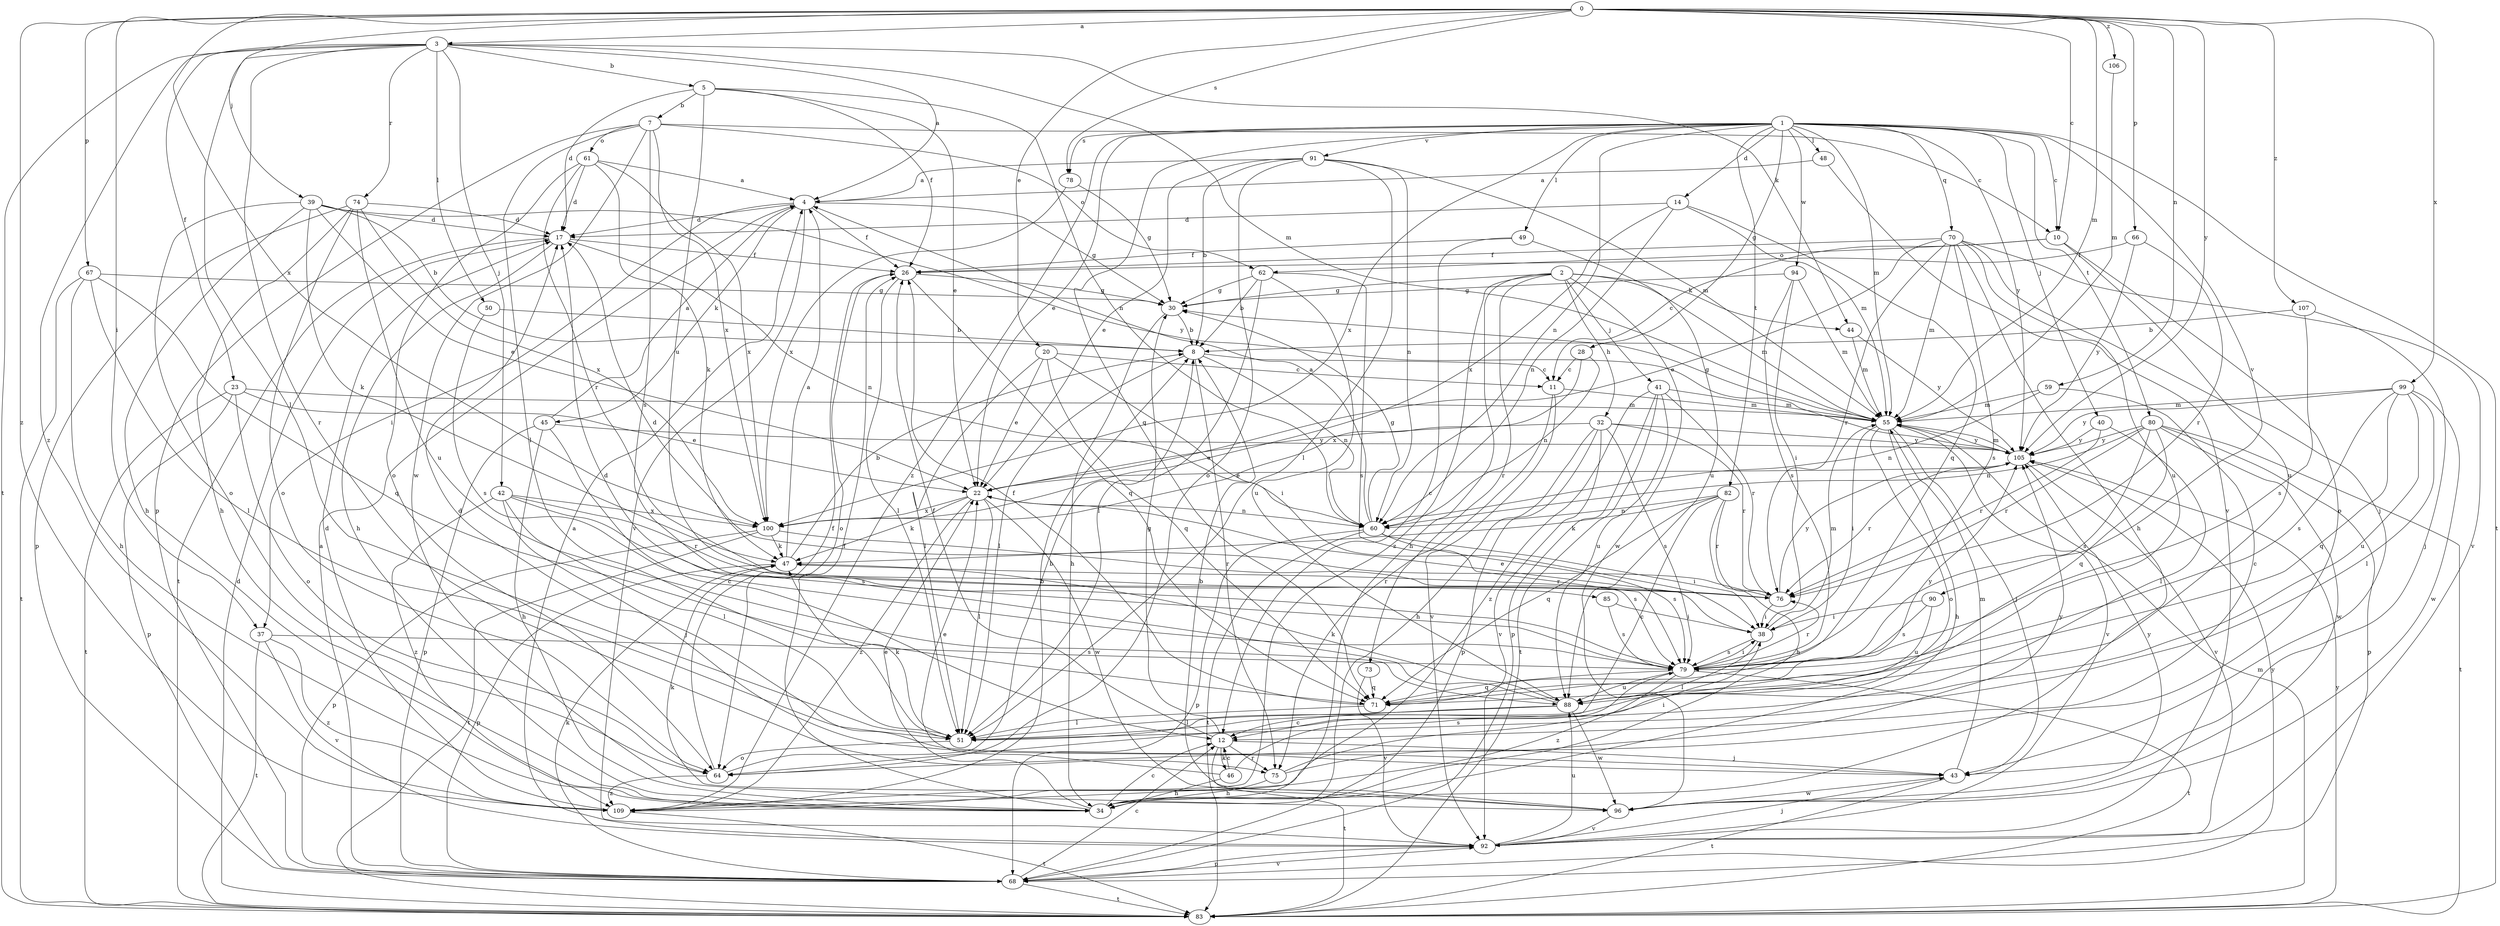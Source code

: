 strict digraph  {
0;
1;
2;
3;
4;
5;
7;
8;
10;
11;
12;
14;
17;
20;
22;
23;
26;
28;
30;
32;
34;
37;
38;
39;
40;
41;
42;
43;
44;
45;
46;
47;
48;
49;
50;
51;
55;
59;
60;
61;
62;
64;
66;
67;
68;
70;
71;
73;
74;
75;
76;
78;
79;
80;
82;
83;
85;
88;
90;
91;
92;
94;
96;
99;
100;
105;
106;
107;
109;
0 -> 3  [label=a];
0 -> 10  [label=c];
0 -> 20  [label=e];
0 -> 37  [label=i];
0 -> 39  [label=j];
0 -> 55  [label=m];
0 -> 59  [label=n];
0 -> 66  [label=p];
0 -> 67  [label=p];
0 -> 78  [label=s];
0 -> 99  [label=x];
0 -> 100  [label=x];
0 -> 105  [label=y];
0 -> 106  [label=z];
0 -> 107  [label=z];
0 -> 109  [label=z];
1 -> 10  [label=c];
1 -> 14  [label=d];
1 -> 22  [label=e];
1 -> 28  [label=g];
1 -> 40  [label=j];
1 -> 48  [label=l];
1 -> 49  [label=l];
1 -> 55  [label=m];
1 -> 60  [label=n];
1 -> 70  [label=q];
1 -> 71  [label=q];
1 -> 78  [label=s];
1 -> 80  [label=t];
1 -> 82  [label=t];
1 -> 83  [label=t];
1 -> 90  [label=v];
1 -> 91  [label=v];
1 -> 94  [label=w];
1 -> 100  [label=x];
1 -> 105  [label=y];
1 -> 109  [label=z];
2 -> 30  [label=g];
2 -> 32  [label=h];
2 -> 34  [label=h];
2 -> 41  [label=j];
2 -> 44  [label=k];
2 -> 55  [label=m];
2 -> 73  [label=r];
2 -> 96  [label=w];
2 -> 109  [label=z];
3 -> 4  [label=a];
3 -> 5  [label=b];
3 -> 23  [label=f];
3 -> 42  [label=j];
3 -> 44  [label=k];
3 -> 50  [label=l];
3 -> 51  [label=l];
3 -> 55  [label=m];
3 -> 74  [label=r];
3 -> 75  [label=r];
3 -> 83  [label=t];
3 -> 109  [label=z];
4 -> 17  [label=d];
4 -> 26  [label=f];
4 -> 30  [label=g];
4 -> 37  [label=i];
4 -> 45  [label=k];
4 -> 92  [label=v];
5 -> 7  [label=b];
5 -> 17  [label=d];
5 -> 22  [label=e];
5 -> 26  [label=f];
5 -> 60  [label=n];
5 -> 85  [label=u];
7 -> 10  [label=c];
7 -> 51  [label=l];
7 -> 61  [label=o];
7 -> 62  [label=o];
7 -> 68  [label=p];
7 -> 79  [label=s];
7 -> 96  [label=w];
7 -> 100  [label=x];
8 -> 11  [label=c];
8 -> 51  [label=l];
8 -> 60  [label=n];
8 -> 75  [label=r];
10 -> 11  [label=c];
10 -> 62  [label=o];
10 -> 64  [label=o];
10 -> 88  [label=u];
11 -> 55  [label=m];
11 -> 75  [label=r];
11 -> 92  [label=v];
12 -> 26  [label=f];
12 -> 30  [label=g];
12 -> 43  [label=j];
12 -> 46  [label=k];
12 -> 75  [label=r];
12 -> 83  [label=t];
14 -> 17  [label=d];
14 -> 55  [label=m];
14 -> 60  [label=n];
14 -> 71  [label=q];
14 -> 100  [label=x];
17 -> 26  [label=f];
17 -> 34  [label=h];
17 -> 60  [label=n];
17 -> 83  [label=t];
20 -> 11  [label=c];
20 -> 22  [label=e];
20 -> 38  [label=i];
20 -> 51  [label=l];
20 -> 71  [label=q];
22 -> 47  [label=k];
22 -> 51  [label=l];
22 -> 60  [label=n];
22 -> 96  [label=w];
22 -> 100  [label=x];
22 -> 109  [label=z];
23 -> 22  [label=e];
23 -> 55  [label=m];
23 -> 64  [label=o];
23 -> 68  [label=p];
23 -> 83  [label=t];
26 -> 30  [label=g];
26 -> 51  [label=l];
26 -> 64  [label=o];
26 -> 71  [label=q];
28 -> 11  [label=c];
28 -> 60  [label=n];
28 -> 100  [label=x];
30 -> 8  [label=b];
30 -> 34  [label=h];
32 -> 22  [label=e];
32 -> 34  [label=h];
32 -> 68  [label=p];
32 -> 76  [label=r];
32 -> 79  [label=s];
32 -> 92  [label=v];
32 -> 105  [label=y];
34 -> 12  [label=c];
34 -> 22  [label=e];
34 -> 26  [label=f];
37 -> 79  [label=s];
37 -> 83  [label=t];
37 -> 92  [label=v];
37 -> 109  [label=z];
38 -> 22  [label=e];
38 -> 51  [label=l];
38 -> 55  [label=m];
38 -> 79  [label=s];
39 -> 8  [label=b];
39 -> 17  [label=d];
39 -> 22  [label=e];
39 -> 34  [label=h];
39 -> 47  [label=k];
39 -> 64  [label=o];
39 -> 105  [label=y];
40 -> 51  [label=l];
40 -> 76  [label=r];
40 -> 105  [label=y];
41 -> 55  [label=m];
41 -> 68  [label=p];
41 -> 76  [label=r];
41 -> 83  [label=t];
41 -> 88  [label=u];
41 -> 109  [label=z];
42 -> 43  [label=j];
42 -> 51  [label=l];
42 -> 76  [label=r];
42 -> 79  [label=s];
42 -> 100  [label=x];
42 -> 109  [label=z];
43 -> 17  [label=d];
43 -> 55  [label=m];
43 -> 83  [label=t];
43 -> 96  [label=w];
44 -> 55  [label=m];
44 -> 105  [label=y];
45 -> 4  [label=a];
45 -> 12  [label=c];
45 -> 34  [label=h];
45 -> 68  [label=p];
45 -> 105  [label=y];
46 -> 12  [label=c];
46 -> 22  [label=e];
46 -> 34  [label=h];
46 -> 79  [label=s];
47 -> 4  [label=a];
47 -> 8  [label=b];
47 -> 68  [label=p];
47 -> 76  [label=r];
48 -> 4  [label=a];
48 -> 92  [label=v];
49 -> 12  [label=c];
49 -> 26  [label=f];
49 -> 88  [label=u];
50 -> 8  [label=b];
50 -> 79  [label=s];
51 -> 47  [label=k];
51 -> 64  [label=o];
55 -> 30  [label=g];
55 -> 34  [label=h];
55 -> 38  [label=i];
55 -> 43  [label=j];
55 -> 64  [label=o];
55 -> 92  [label=v];
55 -> 105  [label=y];
59 -> 12  [label=c];
59 -> 55  [label=m];
59 -> 60  [label=n];
60 -> 4  [label=a];
60 -> 30  [label=g];
60 -> 38  [label=i];
60 -> 68  [label=p];
60 -> 79  [label=s];
60 -> 83  [label=t];
61 -> 4  [label=a];
61 -> 17  [label=d];
61 -> 47  [label=k];
61 -> 64  [label=o];
61 -> 76  [label=r];
61 -> 100  [label=x];
62 -> 8  [label=b];
62 -> 30  [label=g];
62 -> 51  [label=l];
62 -> 79  [label=s];
62 -> 88  [label=u];
64 -> 8  [label=b];
64 -> 26  [label=f];
64 -> 109  [label=z];
66 -> 26  [label=f];
66 -> 76  [label=r];
66 -> 105  [label=y];
67 -> 30  [label=g];
67 -> 34  [label=h];
67 -> 51  [label=l];
67 -> 71  [label=q];
67 -> 83  [label=t];
68 -> 4  [label=a];
68 -> 12  [label=c];
68 -> 47  [label=k];
68 -> 83  [label=t];
68 -> 92  [label=v];
68 -> 105  [label=y];
70 -> 22  [label=e];
70 -> 26  [label=f];
70 -> 34  [label=h];
70 -> 43  [label=j];
70 -> 55  [label=m];
70 -> 76  [label=r];
70 -> 79  [label=s];
70 -> 88  [label=u];
70 -> 92  [label=v];
71 -> 26  [label=f];
71 -> 51  [label=l];
71 -> 105  [label=y];
73 -> 71  [label=q];
73 -> 92  [label=v];
74 -> 17  [label=d];
74 -> 34  [label=h];
74 -> 64  [label=o];
74 -> 68  [label=p];
74 -> 88  [label=u];
74 -> 100  [label=x];
75 -> 34  [label=h];
75 -> 38  [label=i];
75 -> 105  [label=y];
76 -> 17  [label=d];
76 -> 38  [label=i];
76 -> 105  [label=y];
78 -> 30  [label=g];
78 -> 100  [label=x];
79 -> 38  [label=i];
79 -> 71  [label=q];
79 -> 76  [label=r];
79 -> 83  [label=t];
79 -> 88  [label=u];
79 -> 109  [label=z];
80 -> 60  [label=n];
80 -> 68  [label=p];
80 -> 71  [label=q];
80 -> 76  [label=r];
80 -> 79  [label=s];
80 -> 83  [label=t];
80 -> 96  [label=w];
80 -> 105  [label=y];
82 -> 12  [label=c];
82 -> 34  [label=h];
82 -> 47  [label=k];
82 -> 60  [label=n];
82 -> 71  [label=q];
82 -> 76  [label=r];
83 -> 17  [label=d];
83 -> 55  [label=m];
83 -> 105  [label=y];
85 -> 38  [label=i];
85 -> 79  [label=s];
88 -> 12  [label=c];
88 -> 17  [label=d];
88 -> 47  [label=k];
88 -> 51  [label=l];
88 -> 96  [label=w];
90 -> 38  [label=i];
90 -> 79  [label=s];
90 -> 88  [label=u];
91 -> 4  [label=a];
91 -> 8  [label=b];
91 -> 22  [label=e];
91 -> 51  [label=l];
91 -> 55  [label=m];
91 -> 60  [label=n];
91 -> 64  [label=o];
92 -> 4  [label=a];
92 -> 43  [label=j];
92 -> 68  [label=p];
92 -> 88  [label=u];
94 -> 30  [label=g];
94 -> 38  [label=i];
94 -> 55  [label=m];
94 -> 79  [label=s];
96 -> 8  [label=b];
96 -> 47  [label=k];
96 -> 92  [label=v];
96 -> 105  [label=y];
99 -> 51  [label=l];
99 -> 55  [label=m];
99 -> 71  [label=q];
99 -> 79  [label=s];
99 -> 88  [label=u];
99 -> 96  [label=w];
99 -> 105  [label=y];
100 -> 47  [label=k];
100 -> 68  [label=p];
100 -> 79  [label=s];
100 -> 83  [label=t];
105 -> 22  [label=e];
105 -> 55  [label=m];
105 -> 76  [label=r];
105 -> 92  [label=v];
106 -> 55  [label=m];
107 -> 8  [label=b];
107 -> 43  [label=j];
107 -> 79  [label=s];
109 -> 8  [label=b];
109 -> 17  [label=d];
109 -> 83  [label=t];
}
